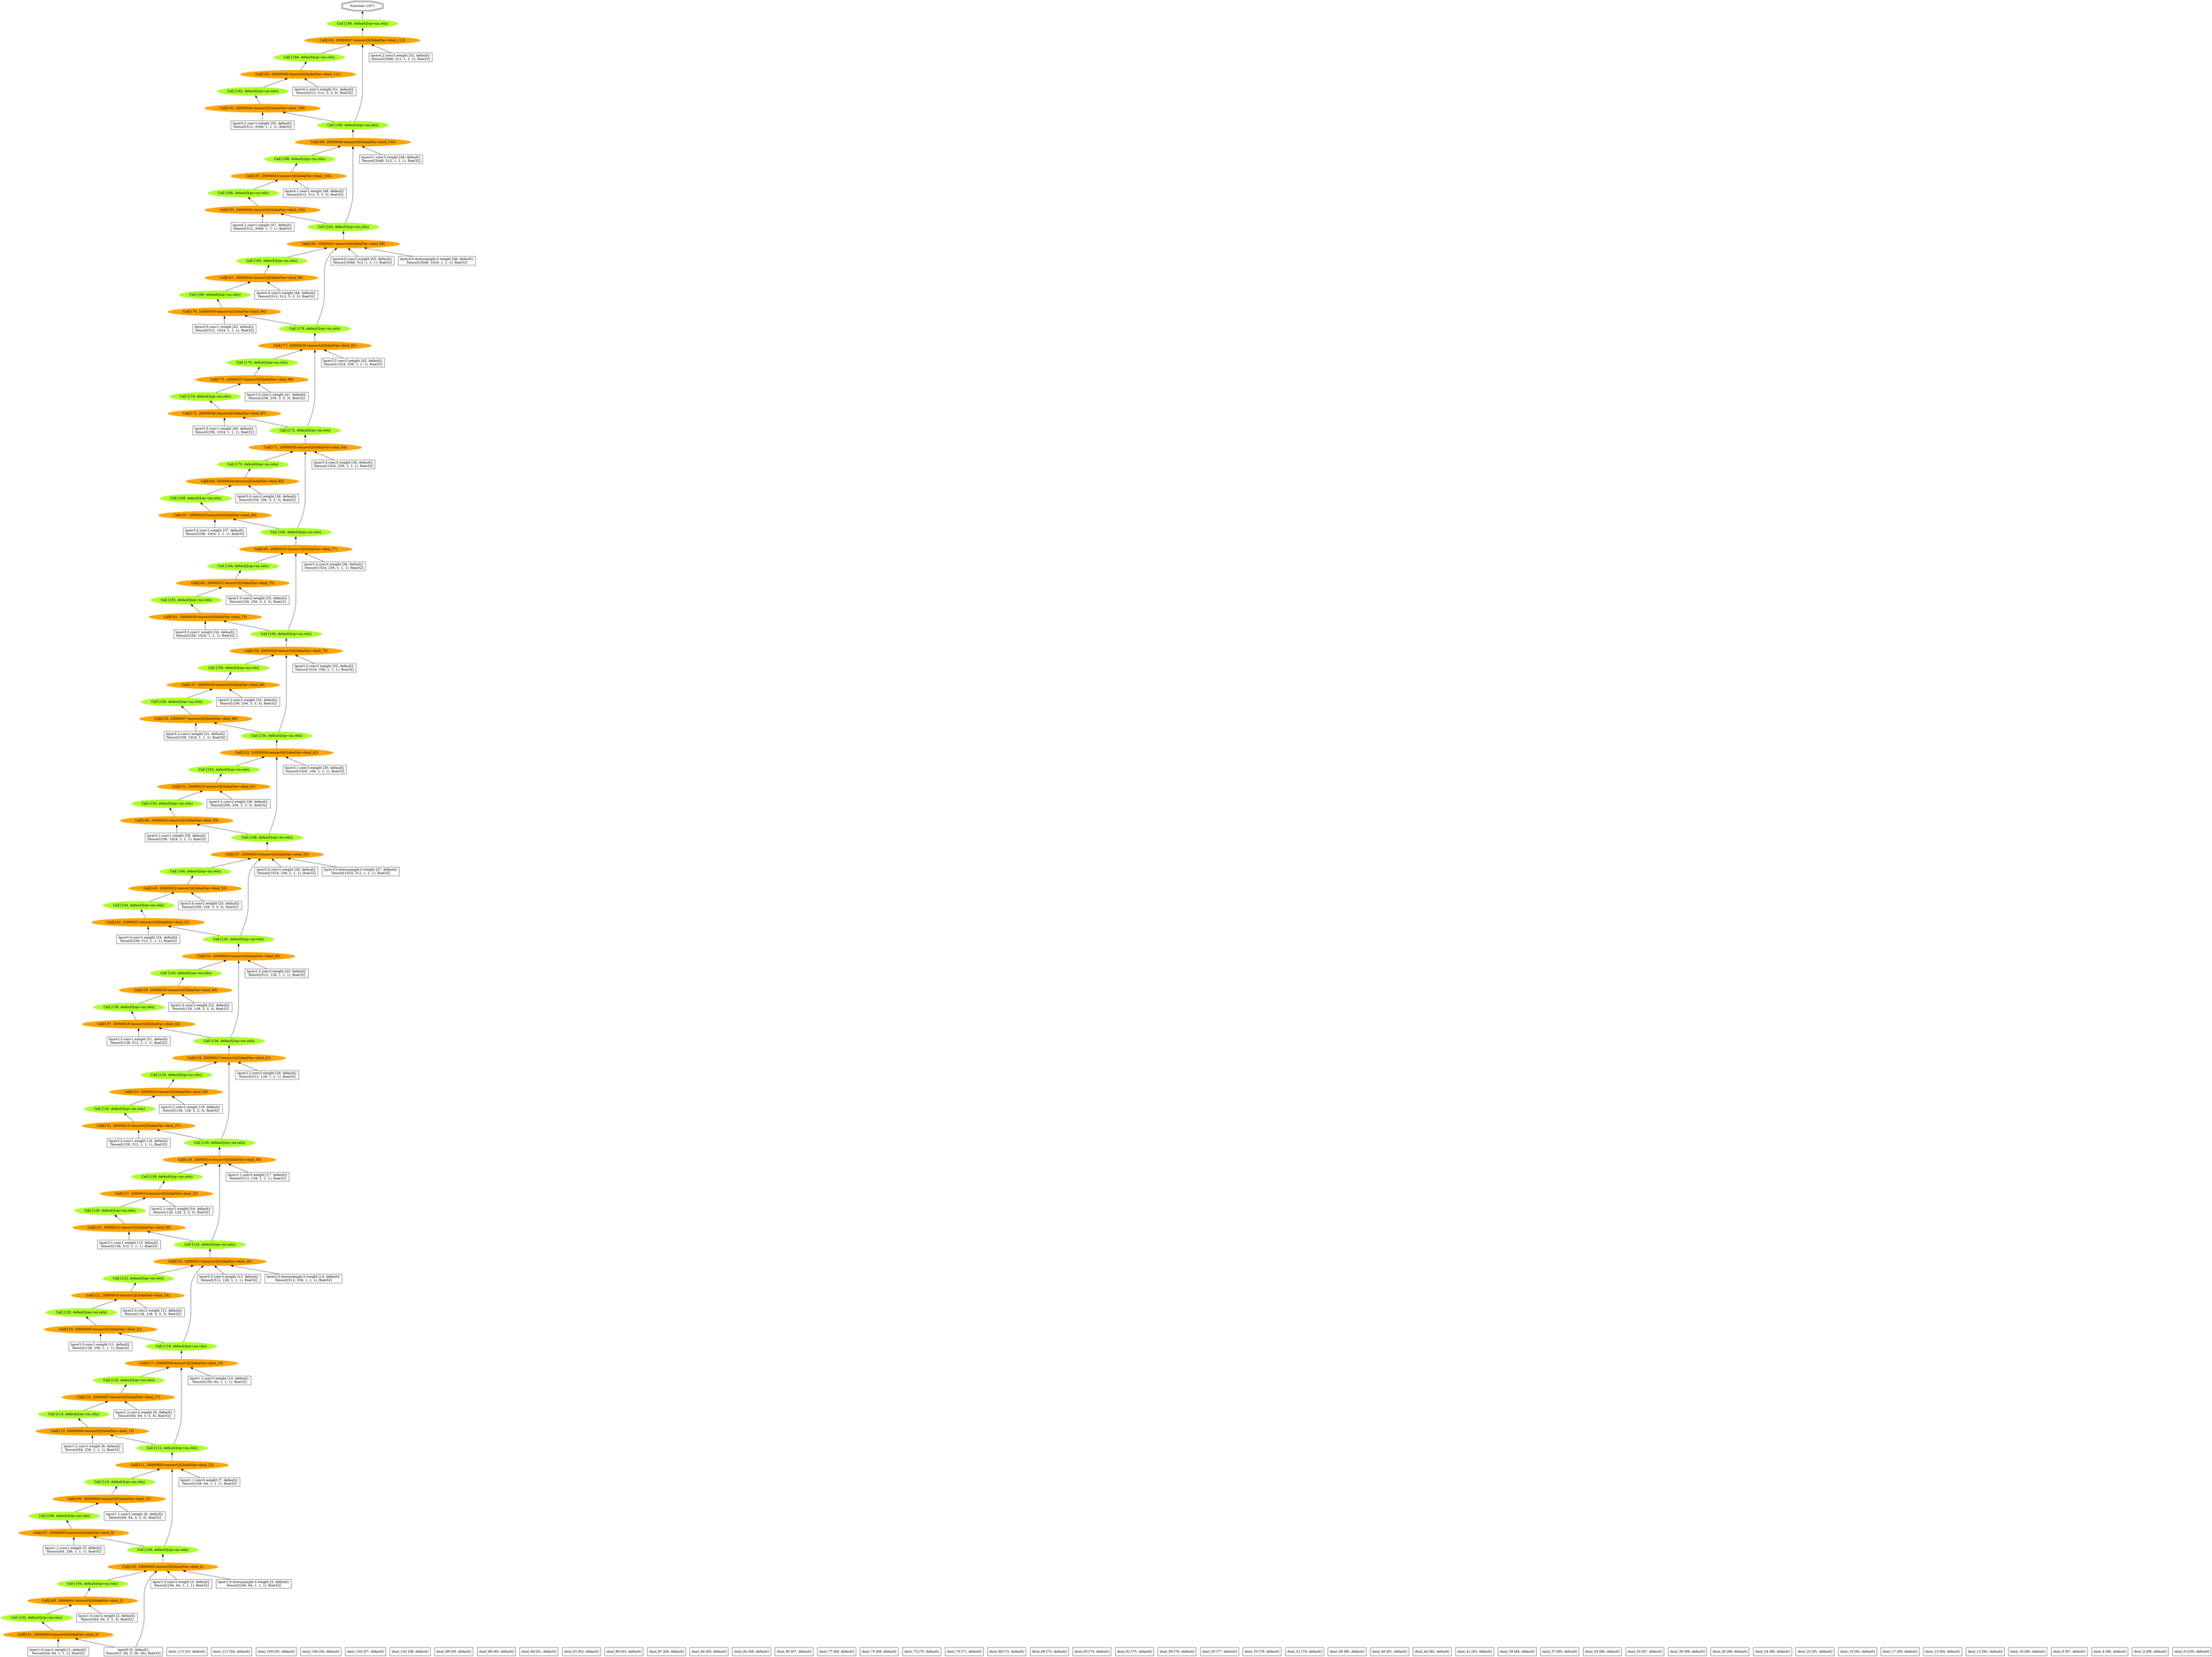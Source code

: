digraph {
	rankdir=BT
	0 [label="input0 [0, default]:
Tensor[(1, 64, 3, 56, 56), float32]" shape=rectangle]
	1 [label="layer1.0.conv1.weight [1, default]:
Tensor[(64, 64, 1, 1, 1), float32]" shape=rectangle]
	2 [label="layer1.0.conv2.weight [2, default]:
Tensor[(64, 64, 3, 3, 3), float32]" shape=rectangle]
	3 [label="layer1.0.conv3.weight [3, default]:
Tensor[(256, 64, 1, 1, 1), float32]" shape=rectangle]
	4 [label="layer1.0.downsample.0.weight [4, default]:
Tensor[(256, 64, 1, 1, 1), float32]" shape=rectangle]
	5 [label="layer1.1.conv1.weight [5, default]:
Tensor[(64, 256, 1, 1, 1), float32]" shape=rectangle]
	6 [label="layer1.1.conv2.weight [6, default]:
Tensor[(64, 64, 3, 3, 3), float32]" shape=rectangle]
	7 [label="layer1.1.conv3.weight [7, default]:
Tensor[(256, 64, 1, 1, 1), float32]" shape=rectangle]
	8 [label="layer1.2.conv1.weight [8, default]:
Tensor[(64, 256, 1, 1, 1), float32]" shape=rectangle]
	9 [label="layer1.2.conv2.weight [9, default]:
Tensor[(64, 64, 3, 3, 3), float32]" shape=rectangle]
	10 [label="layer1.2.conv3.weight [10, default]:
Tensor[(256, 64, 1, 1, 1), float32]" shape=rectangle]
	11 [label="layer2.0.conv1.weight [11, default]:
Tensor[(128, 256, 1, 1, 1), float32]" shape=rectangle]
	12 [label="layer2.0.conv2.weight [12, default]:
Tensor[(128, 128, 3, 3, 3), float32]" shape=rectangle]
	13 [label="layer2.0.conv3.weight [13, default]:
Tensor[(512, 128, 1, 1, 1), float32]" shape=rectangle]
	14 [label="layer2.0.downsample.0.weight [14, default]:
Tensor[(512, 256, 1, 1, 1), float32]" shape=rectangle]
	15 [label="layer2.1.conv1.weight [15, default]:
Tensor[(128, 512, 1, 1, 1), float32]" shape=rectangle]
	16 [label="layer2.1.conv2.weight [16, default]:
Tensor[(128, 128, 3, 3, 3), float32]" shape=rectangle]
	17 [label="layer2.1.conv3.weight [17, default]:
Tensor[(512, 128, 1, 1, 1), float32]" shape=rectangle]
	18 [label="layer2.2.conv1.weight [18, default]:
Tensor[(128, 512, 1, 1, 1), float32]" shape=rectangle]
	19 [label="layer2.2.conv2.weight [19, default]:
Tensor[(128, 128, 3, 3, 3), float32]" shape=rectangle]
	20 [label="layer2.2.conv3.weight [20, default]:
Tensor[(512, 128, 1, 1, 1), float32]" shape=rectangle]
	21 [label="layer2.3.conv1.weight [21, default]:
Tensor[(128, 512, 1, 1, 1), float32]" shape=rectangle]
	22 [label="layer2.3.conv2.weight [22, default]:
Tensor[(128, 128, 3, 3, 3), float32]" shape=rectangle]
	23 [label="layer2.3.conv3.weight [23, default]:
Tensor[(512, 128, 1, 1, 1), float32]" shape=rectangle]
	24 [label="layer3.0.conv1.weight [24, default]:
Tensor[(256, 512, 1, 1, 1), float32]" shape=rectangle]
	25 [label="layer3.0.conv2.weight [25, default]:
Tensor[(256, 256, 3, 3, 3), float32]" shape=rectangle]
	26 [label="layer3.0.conv3.weight [26, default]:
Tensor[(1024, 256, 1, 1, 1), float32]" shape=rectangle]
	27 [label="layer3.0.downsample.0.weight [27, default]:
Tensor[(1024, 512, 1, 1, 1), float32]" shape=rectangle]
	28 [label="layer3.1.conv1.weight [28, default]:
Tensor[(256, 1024, 1, 1, 1), float32]" shape=rectangle]
	29 [label="layer3.1.conv2.weight [29, default]:
Tensor[(256, 256, 3, 3, 3), float32]" shape=rectangle]
	30 [label="layer3.1.conv3.weight [30, default]:
Tensor[(1024, 256, 1, 1, 1), float32]" shape=rectangle]
	31 [label="layer3.2.conv1.weight [31, default]:
Tensor[(256, 1024, 1, 1, 1), float32]" shape=rectangle]
	32 [label="layer3.2.conv2.weight [32, default]:
Tensor[(256, 256, 3, 3, 3), float32]" shape=rectangle]
	33 [label="layer3.2.conv3.weight [33, default]:
Tensor[(1024, 256, 1, 1, 1), float32]" shape=rectangle]
	34 [label="layer3.3.conv1.weight [34, default]:
Tensor[(256, 1024, 1, 1, 1), float32]" shape=rectangle]
	35 [label="layer3.3.conv2.weight [35, default]:
Tensor[(256, 256, 3, 3, 3), float32]" shape=rectangle]
	36 [label="layer3.3.conv3.weight [36, default]:
Tensor[(1024, 256, 1, 1, 1), float32]" shape=rectangle]
	37 [label="layer3.4.conv1.weight [37, default]:
Tensor[(256, 1024, 1, 1, 1), float32]" shape=rectangle]
	38 [label="layer3.4.conv2.weight [38, default]:
Tensor[(256, 256, 3, 3, 3), float32]" shape=rectangle]
	39 [label="layer3.4.conv3.weight [39, default]:
Tensor[(1024, 256, 1, 1, 1), float32]" shape=rectangle]
	40 [label="layer3.5.conv1.weight [40, default]:
Tensor[(256, 1024, 1, 1, 1), float32]" shape=rectangle]
	41 [label="layer3.5.conv2.weight [41, default]:
Tensor[(256, 256, 3, 3, 3), float32]" shape=rectangle]
	42 [label="layer3.5.conv3.weight [42, default]:
Tensor[(1024, 256, 1, 1, 1), float32]" shape=rectangle]
	43 [label="layer4.0.conv1.weight [43, default]:
Tensor[(512, 1024, 1, 1, 1), float32]" shape=rectangle]
	44 [label="layer4.0.conv2.weight [44, default]:
Tensor[(512, 512, 3, 3, 3), float32]" shape=rectangle]
	45 [label="layer4.0.conv3.weight [45, default]:
Tensor[(2048, 512, 1, 1, 1), float32]" shape=rectangle]
	46 [label="layer4.0.downsample.0.weight [46, default]:
Tensor[(2048, 1024, 1, 1, 1), float32]" shape=rectangle]
	47 [label="layer4.1.conv1.weight [47, default]:
Tensor[(512, 2048, 1, 1, 1), float32]" shape=rectangle]
	48 [label="layer4.1.conv2.weight [48, default]:
Tensor[(512, 512, 3, 3, 3), float32]" shape=rectangle]
	49 [label="layer4.1.conv3.weight [49, default]:
Tensor[(2048, 512, 1, 1, 1), float32]" shape=rectangle]
	50 [label="layer4.2.conv1.weight [50, default]:
Tensor[(512, 2048, 1, 1, 1), float32]" shape=rectangle]
	51 [label="layer4.2.conv2.weight [51, default]:
Tensor[(512, 512, 3, 3, 3), float32]" shape=rectangle]
	52 [label="layer4.2.conv3.weight [52, default]:
Tensor[(2048, 512, 1, 1, 1), float32]" shape=rectangle]
	53 [label="dnnl_113 [53, default]" shape=rectangle]
	54 [label="dnnl_111 [54, default]" shape=rectangle]
	55 [label="dnnl_109 [55, default]" shape=rectangle]
	56 [label="dnnl_106 [56, default]" shape=rectangle]
	57 [label="dnnl_104 [57, default]" shape=rectangle]
	58 [label="dnnl_102 [58, default]" shape=rectangle]
	59 [label="dnnl_98 [59, default]" shape=rectangle]
	60 [label="dnnl_96 [60, default]" shape=rectangle]
	61 [label="dnnl_94 [61, default]" shape=rectangle]
	62 [label="dnnl_91 [62, default]" shape=rectangle]
	63 [label="dnnl_89 [63, default]" shape=rectangle]
	64 [label="dnnl_87 [64, default]" shape=rectangle]
	65 [label="dnnl_84 [65, default]" shape=rectangle]
	66 [label="dnnl_82 [66, default]" shape=rectangle]
	67 [label="dnnl_80 [67, default]" shape=rectangle]
	68 [label="dnnl_77 [68, default]" shape=rectangle]
	69 [label="dnnl_75 [69, default]" shape=rectangle]
	70 [label="dnnl_73 [70, default]" shape=rectangle]
	71 [label="dnnl_70 [71, default]" shape=rectangle]
	72 [label="dnnl_68 [72, default]" shape=rectangle]
	73 [label="dnnl_66 [73, default]" shape=rectangle]
	74 [label="dnnl_63 [74, default]" shape=rectangle]
	75 [label="dnnl_61 [75, default]" shape=rectangle]
	76 [label="dnnl_59 [76, default]" shape=rectangle]
	77 [label="dnnl_55 [77, default]" shape=rectangle]
	78 [label="dnnl_53 [78, default]" shape=rectangle]
	79 [label="dnnl_51 [79, default]" shape=rectangle]
	80 [label="dnnl_48 [80, default]" shape=rectangle]
	81 [label="dnnl_46 [81, default]" shape=rectangle]
	82 [label="dnnl_44 [82, default]" shape=rectangle]
	83 [label="dnnl_41 [83, default]" shape=rectangle]
	84 [label="dnnl_39 [84, default]" shape=rectangle]
	85 [label="dnnl_37 [85, default]" shape=rectangle]
	86 [label="dnnl_34 [86, default]" shape=rectangle]
	87 [label="dnnl_32 [87, default]" shape=rectangle]
	88 [label="dnnl_30 [88, default]" shape=rectangle]
	89 [label="dnnl_26 [89, default]" shape=rectangle]
	90 [label="dnnl_24 [90, default]" shape=rectangle]
	91 [label="dnnl_22 [91, default]" shape=rectangle]
	92 [label="dnnl_19 [92, default]" shape=rectangle]
	93 [label="dnnl_17 [93, default]" shape=rectangle]
	94 [label="dnnl_15 [94, default]" shape=rectangle]
	95 [label="dnnl_12 [95, default]" shape=rectangle]
	96 [label="dnnl_10 [96, default]" shape=rectangle]
	97 [label="dnnl_8 [97, default]" shape=rectangle]
	98 [label="dnnl_4 [98, default]" shape=rectangle]
	99 [label="dnnl_2 [99, default]" shape=rectangle]
	100 [label="dnnl_0 [100, default]" shape=rectangle]
	101 [label="Call[101, 20000000-tensorrt](GlobalVar=dnnl_0)" color=orange shape=ellipse style=filled]
	0 -> 101
	1 -> 101
	102 [label="Call [102, default](op=nn.relu)" color=greenyellow shape=ellipse style=filled]
	101 -> 102
	103 [label="Call[103, 20000001-tensorrt](GlobalVar=dnnl_2)" color=orange shape=ellipse style=filled]
	102 -> 103
	2 -> 103
	104 [label="Call [104, default](op=nn.relu)" color=greenyellow shape=ellipse style=filled]
	103 -> 104
	105 [label="Call[105, 20000002-tensorrt](GlobalVar=dnnl_4)" color=orange shape=ellipse style=filled]
	104 -> 105
	3 -> 105
	0 -> 105
	4 -> 105
	106 [label="Call [106, default](op=nn.relu)" color=greenyellow shape=ellipse style=filled]
	105 -> 106
	107 [label="Call[107, 20000003-tensorrt](GlobalVar=dnnl_8)" color=orange shape=ellipse style=filled]
	106 -> 107
	5 -> 107
	108 [label="Call [108, default](op=nn.relu)" color=greenyellow shape=ellipse style=filled]
	107 -> 108
	109 [label="Call[109, 20000004-tensorrt](GlobalVar=dnnl_10)" color=orange shape=ellipse style=filled]
	108 -> 109
	6 -> 109
	110 [label="Call [110, default](op=nn.relu)" color=greenyellow shape=ellipse style=filled]
	109 -> 110
	111 [label="Call[111, 20000005-tensorrt](GlobalVar=dnnl_12)" color=orange shape=ellipse style=filled]
	110 -> 111
	7 -> 111
	106 -> 111
	112 [label="Call [112, default](op=nn.relu)" color=greenyellow shape=ellipse style=filled]
	111 -> 112
	113 [label="Call[113, 20000006-tensorrt](GlobalVar=dnnl_15)" color=orange shape=ellipse style=filled]
	112 -> 113
	8 -> 113
	114 [label="Call [114, default](op=nn.relu)" color=greenyellow shape=ellipse style=filled]
	113 -> 114
	115 [label="Call[115, 20000007-tensorrt](GlobalVar=dnnl_17)" color=orange shape=ellipse style=filled]
	114 -> 115
	9 -> 115
	116 [label="Call [116, default](op=nn.relu)" color=greenyellow shape=ellipse style=filled]
	115 -> 116
	117 [label="Call[117, 20000008-tensorrt](GlobalVar=dnnl_19)" color=orange shape=ellipse style=filled]
	116 -> 117
	10 -> 117
	112 -> 117
	118 [label="Call [118, default](op=nn.relu)" color=greenyellow shape=ellipse style=filled]
	117 -> 118
	119 [label="Call[119, 20000009-tensorrt](GlobalVar=dnnl_22)" color=orange shape=ellipse style=filled]
	118 -> 119
	11 -> 119
	120 [label="Call [120, default](op=nn.relu)" color=greenyellow shape=ellipse style=filled]
	119 -> 120
	121 [label="Call[121, 20000010-tensorrt](GlobalVar=dnnl_24)" color=orange shape=ellipse style=filled]
	120 -> 121
	12 -> 121
	122 [label="Call [122, default](op=nn.relu)" color=greenyellow shape=ellipse style=filled]
	121 -> 122
	123 [label="Call[123, 20000011-tensorrt](GlobalVar=dnnl_26)" color=orange shape=ellipse style=filled]
	122 -> 123
	13 -> 123
	118 -> 123
	14 -> 123
	124 [label="Call [124, default](op=nn.relu)" color=greenyellow shape=ellipse style=filled]
	123 -> 124
	125 [label="Call[125, 20000012-tensorrt](GlobalVar=dnnl_30)" color=orange shape=ellipse style=filled]
	124 -> 125
	15 -> 125
	126 [label="Call [126, default](op=nn.relu)" color=greenyellow shape=ellipse style=filled]
	125 -> 126
	127 [label="Call[127, 20000013-tensorrt](GlobalVar=dnnl_32)" color=orange shape=ellipse style=filled]
	126 -> 127
	16 -> 127
	128 [label="Call [128, default](op=nn.relu)" color=greenyellow shape=ellipse style=filled]
	127 -> 128
	129 [label="Call[129, 20000014-tensorrt](GlobalVar=dnnl_34)" color=orange shape=ellipse style=filled]
	128 -> 129
	17 -> 129
	124 -> 129
	130 [label="Call [130, default](op=nn.relu)" color=greenyellow shape=ellipse style=filled]
	129 -> 130
	131 [label="Call[131, 20000015-tensorrt](GlobalVar=dnnl_37)" color=orange shape=ellipse style=filled]
	130 -> 131
	18 -> 131
	132 [label="Call [132, default](op=nn.relu)" color=greenyellow shape=ellipse style=filled]
	131 -> 132
	133 [label="Call[133, 20000016-tensorrt](GlobalVar=dnnl_39)" color=orange shape=ellipse style=filled]
	132 -> 133
	19 -> 133
	134 [label="Call [134, default](op=nn.relu)" color=greenyellow shape=ellipse style=filled]
	133 -> 134
	135 [label="Call[135, 20000017-tensorrt](GlobalVar=dnnl_41)" color=orange shape=ellipse style=filled]
	134 -> 135
	20 -> 135
	130 -> 135
	136 [label="Call [136, default](op=nn.relu)" color=greenyellow shape=ellipse style=filled]
	135 -> 136
	137 [label="Call[137, 20000018-tensorrt](GlobalVar=dnnl_44)" color=orange shape=ellipse style=filled]
	136 -> 137
	21 -> 137
	138 [label="Call [138, default](op=nn.relu)" color=greenyellow shape=ellipse style=filled]
	137 -> 138
	139 [label="Call[139, 20000019-tensorrt](GlobalVar=dnnl_46)" color=orange shape=ellipse style=filled]
	138 -> 139
	22 -> 139
	140 [label="Call [140, default](op=nn.relu)" color=greenyellow shape=ellipse style=filled]
	139 -> 140
	141 [label="Call[141, 20000020-tensorrt](GlobalVar=dnnl_48)" color=orange shape=ellipse style=filled]
	140 -> 141
	23 -> 141
	136 -> 141
	142 [label="Call [142, default](op=nn.relu)" color=greenyellow shape=ellipse style=filled]
	141 -> 142
	143 [label="Call[143, 20000021-tensorrt](GlobalVar=dnnl_51)" color=orange shape=ellipse style=filled]
	142 -> 143
	24 -> 143
	144 [label="Call [144, default](op=nn.relu)" color=greenyellow shape=ellipse style=filled]
	143 -> 144
	145 [label="Call[145, 20000022-tensorrt](GlobalVar=dnnl_53)" color=orange shape=ellipse style=filled]
	144 -> 145
	25 -> 145
	146 [label="Call [146, default](op=nn.relu)" color=greenyellow shape=ellipse style=filled]
	145 -> 146
	147 [label="Call[147, 20000023-tensorrt](GlobalVar=dnnl_55)" color=orange shape=ellipse style=filled]
	146 -> 147
	26 -> 147
	142 -> 147
	27 -> 147
	148 [label="Call [148, default](op=nn.relu)" color=greenyellow shape=ellipse style=filled]
	147 -> 148
	149 [label="Call[149, 20000024-tensorrt](GlobalVar=dnnl_59)" color=orange shape=ellipse style=filled]
	148 -> 149
	28 -> 149
	150 [label="Call [150, default](op=nn.relu)" color=greenyellow shape=ellipse style=filled]
	149 -> 150
	151 [label="Call[151, 20000025-tensorrt](GlobalVar=dnnl_61)" color=orange shape=ellipse style=filled]
	150 -> 151
	29 -> 151
	152 [label="Call [152, default](op=nn.relu)" color=greenyellow shape=ellipse style=filled]
	151 -> 152
	153 [label="Call[153, 20000026-tensorrt](GlobalVar=dnnl_63)" color=orange shape=ellipse style=filled]
	152 -> 153
	30 -> 153
	148 -> 153
	154 [label="Call [154, default](op=nn.relu)" color=greenyellow shape=ellipse style=filled]
	153 -> 154
	155 [label="Call[155, 20000027-tensorrt](GlobalVar=dnnl_66)" color=orange shape=ellipse style=filled]
	154 -> 155
	31 -> 155
	156 [label="Call [156, default](op=nn.relu)" color=greenyellow shape=ellipse style=filled]
	155 -> 156
	157 [label="Call[157, 20000028-tensorrt](GlobalVar=dnnl_68)" color=orange shape=ellipse style=filled]
	156 -> 157
	32 -> 157
	158 [label="Call [158, default](op=nn.relu)" color=greenyellow shape=ellipse style=filled]
	157 -> 158
	159 [label="Call[159, 20000029-tensorrt](GlobalVar=dnnl_70)" color=orange shape=ellipse style=filled]
	158 -> 159
	33 -> 159
	154 -> 159
	160 [label="Call [160, default](op=nn.relu)" color=greenyellow shape=ellipse style=filled]
	159 -> 160
	161 [label="Call[161, 20000030-tensorrt](GlobalVar=dnnl_73)" color=orange shape=ellipse style=filled]
	160 -> 161
	34 -> 161
	162 [label="Call [162, default](op=nn.relu)" color=greenyellow shape=ellipse style=filled]
	161 -> 162
	163 [label="Call[163, 20000031-tensorrt](GlobalVar=dnnl_75)" color=orange shape=ellipse style=filled]
	162 -> 163
	35 -> 163
	164 [label="Call [164, default](op=nn.relu)" color=greenyellow shape=ellipse style=filled]
	163 -> 164
	165 [label="Call[165, 20000032-tensorrt](GlobalVar=dnnl_77)" color=orange shape=ellipse style=filled]
	164 -> 165
	36 -> 165
	160 -> 165
	166 [label="Call [166, default](op=nn.relu)" color=greenyellow shape=ellipse style=filled]
	165 -> 166
	167 [label="Call[167, 20000033-tensorrt](GlobalVar=dnnl_80)" color=orange shape=ellipse style=filled]
	166 -> 167
	37 -> 167
	168 [label="Call [168, default](op=nn.relu)" color=greenyellow shape=ellipse style=filled]
	167 -> 168
	169 [label="Call[169, 20000034-tensorrt](GlobalVar=dnnl_82)" color=orange shape=ellipse style=filled]
	168 -> 169
	38 -> 169
	170 [label="Call [170, default](op=nn.relu)" color=greenyellow shape=ellipse style=filled]
	169 -> 170
	171 [label="Call[171, 20000035-tensorrt](GlobalVar=dnnl_84)" color=orange shape=ellipse style=filled]
	170 -> 171
	39 -> 171
	166 -> 171
	172 [label="Call [172, default](op=nn.relu)" color=greenyellow shape=ellipse style=filled]
	171 -> 172
	173 [label="Call[173, 20000036-tensorrt](GlobalVar=dnnl_87)" color=orange shape=ellipse style=filled]
	172 -> 173
	40 -> 173
	174 [label="Call [174, default](op=nn.relu)" color=greenyellow shape=ellipse style=filled]
	173 -> 174
	175 [label="Call[175, 20000037-tensorrt](GlobalVar=dnnl_89)" color=orange shape=ellipse style=filled]
	174 -> 175
	41 -> 175
	176 [label="Call [176, default](op=nn.relu)" color=greenyellow shape=ellipse style=filled]
	175 -> 176
	177 [label="Call[177, 20000038-tensorrt](GlobalVar=dnnl_91)" color=orange shape=ellipse style=filled]
	176 -> 177
	42 -> 177
	172 -> 177
	178 [label="Call [178, default](op=nn.relu)" color=greenyellow shape=ellipse style=filled]
	177 -> 178
	179 [label="Call[179, 20000039-tensorrt](GlobalVar=dnnl_94)" color=orange shape=ellipse style=filled]
	178 -> 179
	43 -> 179
	180 [label="Call [180, default](op=nn.relu)" color=greenyellow shape=ellipse style=filled]
	179 -> 180
	181 [label="Call[181, 20000040-tensorrt](GlobalVar=dnnl_96)" color=orange shape=ellipse style=filled]
	180 -> 181
	44 -> 181
	182 [label="Call [182, default](op=nn.relu)" color=greenyellow shape=ellipse style=filled]
	181 -> 182
	183 [label="Call[183, 20000041-tensorrt](GlobalVar=dnnl_98)" color=orange shape=ellipse style=filled]
	182 -> 183
	45 -> 183
	178 -> 183
	46 -> 183
	184 [label="Call [184, default](op=nn.relu)" color=greenyellow shape=ellipse style=filled]
	183 -> 184
	185 [label="Call[185, 20000042-tensorrt](GlobalVar=dnnl_102)" color=orange shape=ellipse style=filled]
	184 -> 185
	47 -> 185
	186 [label="Call [186, default](op=nn.relu)" color=greenyellow shape=ellipse style=filled]
	185 -> 186
	187 [label="Call[187, 20000043-tensorrt](GlobalVar=dnnl_104)" color=orange shape=ellipse style=filled]
	186 -> 187
	48 -> 187
	188 [label="Call [188, default](op=nn.relu)" color=greenyellow shape=ellipse style=filled]
	187 -> 188
	189 [label="Call[189, 20000044-tensorrt](GlobalVar=dnnl_106)" color=orange shape=ellipse style=filled]
	188 -> 189
	49 -> 189
	184 -> 189
	190 [label="Call [190, default](op=nn.relu)" color=greenyellow shape=ellipse style=filled]
	189 -> 190
	191 [label="Call[191, 20000045-tensorrt](GlobalVar=dnnl_109)" color=orange shape=ellipse style=filled]
	190 -> 191
	50 -> 191
	192 [label="Call [192, default](op=nn.relu)" color=greenyellow shape=ellipse style=filled]
	191 -> 192
	193 [label="Call[193, 20000046-tensorrt](GlobalVar=dnnl_111)" color=orange shape=ellipse style=filled]
	192 -> 193
	51 -> 193
	194 [label="Call [194, default](op=nn.relu)" color=greenyellow shape=ellipse style=filled]
	193 -> 194
	195 [label="Call[195, 20000047-tensorrt](GlobalVar=dnnl_113)" color=orange shape=ellipse style=filled]
	194 -> 195
	52 -> 195
	190 -> 195
	196 [label="Call [196, default](op=nn.relu)" color=greenyellow shape=ellipse style=filled]
	195 -> 196
	197 [label="Function (197)" shape=doubleoctagon]
	196 -> 197
}

